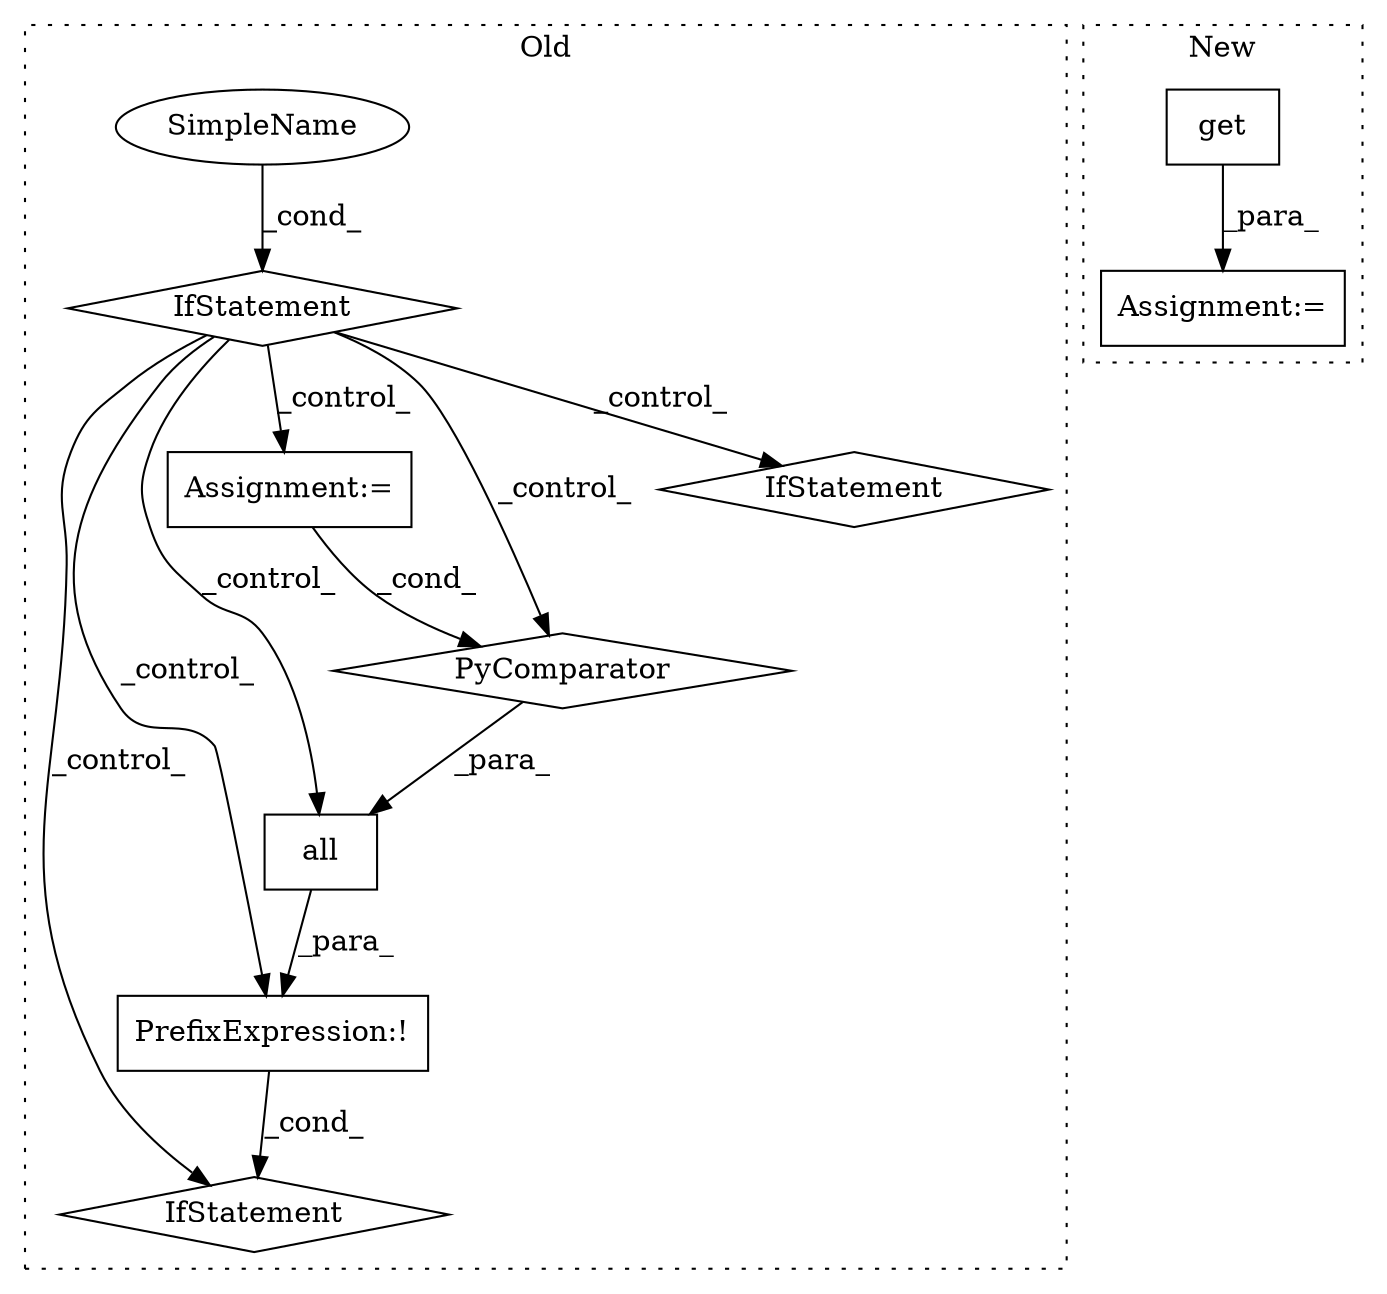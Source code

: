 digraph G {
subgraph cluster0 {
1 [label="all" a="32" s="5406,5528" l="17,-5" shape="box"];
4 [label="SimpleName" a="42" s="" l="" shape="ellipse"];
5 [label="PyComparator" a="113" s="5495" l="25" shape="diamond"];
6 [label="IfStatement" a="25" s="5401,5523" l="4,2" shape="diamond"];
7 [label="PrefixExpression:!" a="38" s="5405" l="1" shape="box"];
8 [label="IfStatement" a="25" s="5317,5350" l="8,2" shape="diamond"];
9 [label="Assignment:=" a="7" s="5369" l="1" shape="box"];
10 [label="IfStatement" a="25" s="5495" l="25" shape="diamond"];
label = "Old";
style="dotted";
}
subgraph cluster1 {
2 [label="get" a="32" s="6132,6161" l="4,1" shape="box"];
3 [label="Assignment:=" a="7" s="6120" l="1" shape="box"];
label = "New";
style="dotted";
}
1 -> 7 [label="_para_"];
2 -> 3 [label="_para_"];
4 -> 8 [label="_cond_"];
5 -> 1 [label="_para_"];
7 -> 6 [label="_cond_"];
8 -> 1 [label="_control_"];
8 -> 6 [label="_control_"];
8 -> 9 [label="_control_"];
8 -> 10 [label="_control_"];
8 -> 5 [label="_control_"];
8 -> 7 [label="_control_"];
9 -> 5 [label="_cond_"];
}